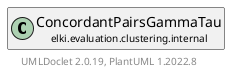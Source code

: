 @startuml
    remove .*\.(Instance|Par|Parameterizer|Factory)$
    set namespaceSeparator none
    hide empty fields
    hide empty methods

    class "<size:14>ConcordantPairsGammaTau.Par\n<size:10>elki.evaluation.clustering.internal" as elki.evaluation.clustering.internal.ConcordantPairsGammaTau.Par [[ConcordantPairsGammaTau.Par.html]] {
        {static} +DISTANCE_ID: OptionID
        {static} +NOISE_ID: OptionID
        -distance: PrimitiveDistance<NumberVector>
        -noiseHandling: NoiseHandling
        +configure(Parameterization): void
        +make(): ConcordantPairsGammaTau
    }

    interface "<size:14>Parameterizer\n<size:10>elki.utilities.optionhandling" as elki.utilities.optionhandling.Parameterizer [[../../../utilities/optionhandling/Parameterizer.html]] {
        {abstract} +make(): Object
    }
    class "<size:14>ConcordantPairsGammaTau\n<size:10>elki.evaluation.clustering.internal" as elki.evaluation.clustering.internal.ConcordantPairsGammaTau [[ConcordantPairsGammaTau.html]]

    elki.utilities.optionhandling.Parameterizer <|.. elki.evaluation.clustering.internal.ConcordantPairsGammaTau.Par
    elki.evaluation.clustering.internal.ConcordantPairsGammaTau +-- elki.evaluation.clustering.internal.ConcordantPairsGammaTau.Par

    center footer UMLDoclet 2.0.19, PlantUML 1.2022.8
@enduml
